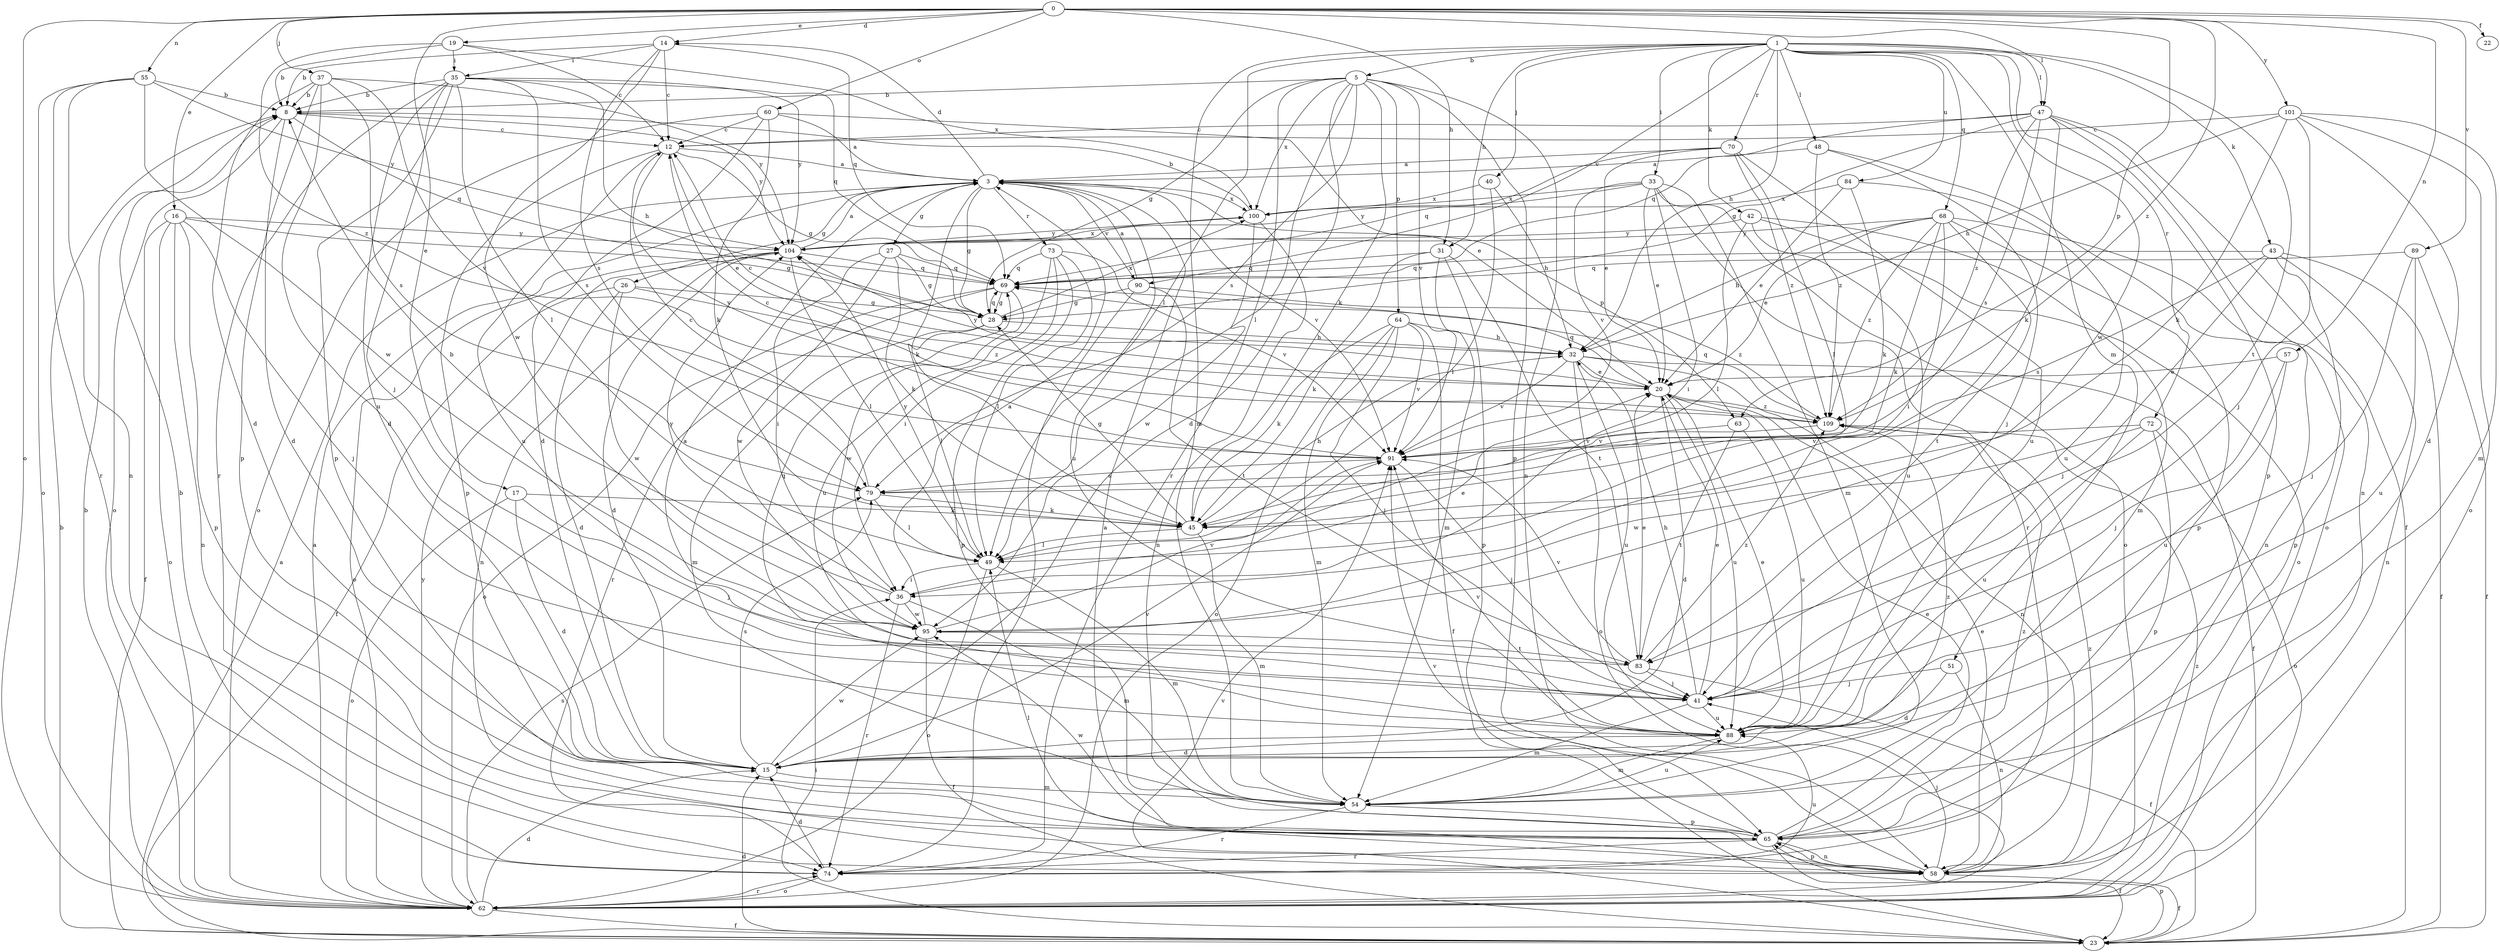 strict digraph  {
0;
1;
3;
5;
8;
12;
14;
15;
16;
17;
19;
20;
22;
23;
26;
27;
28;
31;
32;
33;
35;
36;
37;
40;
41;
42;
43;
45;
47;
48;
49;
51;
54;
55;
57;
58;
60;
62;
63;
64;
65;
68;
69;
70;
72;
73;
74;
79;
83;
84;
88;
89;
90;
91;
95;
100;
101;
104;
109;
0 -> 14  [label=d];
0 -> 16  [label=e];
0 -> 17  [label=e];
0 -> 19  [label=e];
0 -> 22  [label=f];
0 -> 31  [label=h];
0 -> 37  [label=j];
0 -> 47  [label=l];
0 -> 55  [label=n];
0 -> 57  [label=n];
0 -> 60  [label=o];
0 -> 62  [label=o];
0 -> 63  [label=p];
0 -> 89  [label=v];
0 -> 101  [label=y];
0 -> 109  [label=z];
1 -> 5  [label=b];
1 -> 31  [label=h];
1 -> 32  [label=h];
1 -> 33  [label=i];
1 -> 40  [label=j];
1 -> 42  [label=k];
1 -> 43  [label=k];
1 -> 47  [label=l];
1 -> 48  [label=l];
1 -> 49  [label=l];
1 -> 51  [label=m];
1 -> 54  [label=m];
1 -> 68  [label=q];
1 -> 70  [label=r];
1 -> 72  [label=r];
1 -> 83  [label=t];
1 -> 84  [label=u];
1 -> 90  [label=v];
1 -> 95  [label=w];
3 -> 14  [label=d];
3 -> 26  [label=g];
3 -> 27  [label=g];
3 -> 28  [label=g];
3 -> 45  [label=k];
3 -> 63  [label=p];
3 -> 73  [label=r];
3 -> 88  [label=u];
3 -> 90  [label=v];
3 -> 91  [label=v];
3 -> 100  [label=x];
5 -> 8  [label=b];
5 -> 15  [label=d];
5 -> 28  [label=g];
5 -> 45  [label=k];
5 -> 49  [label=l];
5 -> 58  [label=n];
5 -> 64  [label=p];
5 -> 65  [label=p];
5 -> 74  [label=r];
5 -> 79  [label=s];
5 -> 91  [label=v];
5 -> 100  [label=x];
8 -> 12  [label=c];
8 -> 15  [label=d];
8 -> 62  [label=o];
8 -> 69  [label=q];
8 -> 104  [label=y];
12 -> 3  [label=a];
12 -> 20  [label=e];
12 -> 28  [label=g];
12 -> 65  [label=p];
12 -> 88  [label=u];
12 -> 91  [label=v];
14 -> 8  [label=b];
14 -> 12  [label=c];
14 -> 35  [label=i];
14 -> 69  [label=q];
14 -> 79  [label=s];
14 -> 95  [label=w];
15 -> 54  [label=m];
15 -> 79  [label=s];
15 -> 91  [label=v];
15 -> 95  [label=w];
15 -> 109  [label=z];
16 -> 23  [label=f];
16 -> 28  [label=g];
16 -> 41  [label=j];
16 -> 58  [label=n];
16 -> 62  [label=o];
16 -> 65  [label=p];
16 -> 104  [label=y];
17 -> 15  [label=d];
17 -> 41  [label=j];
17 -> 45  [label=k];
17 -> 62  [label=o];
19 -> 8  [label=b];
19 -> 12  [label=c];
19 -> 35  [label=i];
19 -> 100  [label=x];
19 -> 109  [label=z];
20 -> 12  [label=c];
20 -> 15  [label=d];
20 -> 69  [label=q];
20 -> 88  [label=u];
20 -> 104  [label=y];
20 -> 109  [label=z];
23 -> 3  [label=a];
23 -> 8  [label=b];
23 -> 15  [label=d];
23 -> 36  [label=i];
23 -> 65  [label=p];
23 -> 91  [label=v];
26 -> 15  [label=d];
26 -> 23  [label=f];
26 -> 28  [label=g];
26 -> 95  [label=w];
26 -> 109  [label=z];
27 -> 28  [label=g];
27 -> 36  [label=i];
27 -> 45  [label=k];
27 -> 69  [label=q];
27 -> 95  [label=w];
28 -> 32  [label=h];
28 -> 49  [label=l];
28 -> 54  [label=m];
28 -> 69  [label=q];
28 -> 100  [label=x];
31 -> 45  [label=k];
31 -> 54  [label=m];
31 -> 65  [label=p];
31 -> 69  [label=q];
31 -> 83  [label=t];
32 -> 20  [label=e];
32 -> 23  [label=f];
32 -> 58  [label=n];
32 -> 62  [label=o];
32 -> 88  [label=u];
32 -> 91  [label=v];
33 -> 20  [label=e];
33 -> 36  [label=i];
33 -> 54  [label=m];
33 -> 62  [label=o];
33 -> 74  [label=r];
33 -> 91  [label=v];
33 -> 100  [label=x];
33 -> 104  [label=y];
35 -> 8  [label=b];
35 -> 15  [label=d];
35 -> 32  [label=h];
35 -> 41  [label=j];
35 -> 49  [label=l];
35 -> 65  [label=p];
35 -> 69  [label=q];
35 -> 74  [label=r];
35 -> 79  [label=s];
35 -> 104  [label=y];
36 -> 8  [label=b];
36 -> 20  [label=e];
36 -> 54  [label=m];
36 -> 74  [label=r];
36 -> 95  [label=w];
36 -> 104  [label=y];
37 -> 8  [label=b];
37 -> 15  [label=d];
37 -> 65  [label=p];
37 -> 79  [label=s];
37 -> 88  [label=u];
37 -> 91  [label=v];
37 -> 104  [label=y];
40 -> 32  [label=h];
40 -> 49  [label=l];
40 -> 100  [label=x];
41 -> 3  [label=a];
41 -> 20  [label=e];
41 -> 32  [label=h];
41 -> 54  [label=m];
41 -> 88  [label=u];
42 -> 49  [label=l];
42 -> 54  [label=m];
42 -> 62  [label=o];
42 -> 88  [label=u];
42 -> 104  [label=y];
43 -> 23  [label=f];
43 -> 41  [label=j];
43 -> 58  [label=n];
43 -> 65  [label=p];
43 -> 69  [label=q];
43 -> 79  [label=s];
45 -> 28  [label=g];
45 -> 32  [label=h];
45 -> 49  [label=l];
45 -> 54  [label=m];
47 -> 12  [label=c];
47 -> 23  [label=f];
47 -> 28  [label=g];
47 -> 45  [label=k];
47 -> 58  [label=n];
47 -> 65  [label=p];
47 -> 69  [label=q];
47 -> 79  [label=s];
47 -> 109  [label=z];
48 -> 3  [label=a];
48 -> 41  [label=j];
48 -> 62  [label=o];
48 -> 109  [label=z];
49 -> 36  [label=i];
49 -> 54  [label=m];
49 -> 62  [label=o];
49 -> 104  [label=y];
51 -> 15  [label=d];
51 -> 41  [label=j];
51 -> 58  [label=n];
54 -> 65  [label=p];
54 -> 74  [label=r];
54 -> 88  [label=u];
55 -> 8  [label=b];
55 -> 58  [label=n];
55 -> 62  [label=o];
55 -> 74  [label=r];
55 -> 95  [label=w];
55 -> 104  [label=y];
57 -> 20  [label=e];
57 -> 41  [label=j];
57 -> 88  [label=u];
58 -> 3  [label=a];
58 -> 20  [label=e];
58 -> 23  [label=f];
58 -> 41  [label=j];
58 -> 49  [label=l];
58 -> 65  [label=p];
58 -> 91  [label=v];
58 -> 109  [label=z];
60 -> 3  [label=a];
60 -> 12  [label=c];
60 -> 15  [label=d];
60 -> 20  [label=e];
60 -> 45  [label=k];
60 -> 62  [label=o];
62 -> 3  [label=a];
62 -> 8  [label=b];
62 -> 15  [label=d];
62 -> 23  [label=f];
62 -> 74  [label=r];
62 -> 79  [label=s];
62 -> 104  [label=y];
62 -> 109  [label=z];
63 -> 83  [label=t];
63 -> 88  [label=u];
63 -> 91  [label=v];
64 -> 23  [label=f];
64 -> 32  [label=h];
64 -> 41  [label=j];
64 -> 45  [label=k];
64 -> 54  [label=m];
64 -> 62  [label=o];
64 -> 91  [label=v];
65 -> 20  [label=e];
65 -> 23  [label=f];
65 -> 58  [label=n];
65 -> 74  [label=r];
65 -> 95  [label=w];
65 -> 109  [label=z];
68 -> 20  [label=e];
68 -> 32  [label=h];
68 -> 36  [label=i];
68 -> 45  [label=k];
68 -> 58  [label=n];
68 -> 65  [label=p];
68 -> 83  [label=t];
68 -> 104  [label=y];
68 -> 109  [label=z];
69 -> 28  [label=g];
69 -> 62  [label=o];
69 -> 74  [label=r];
69 -> 95  [label=w];
70 -> 3  [label=a];
70 -> 20  [label=e];
70 -> 49  [label=l];
70 -> 69  [label=q];
70 -> 88  [label=u];
70 -> 109  [label=z];
72 -> 62  [label=o];
72 -> 65  [label=p];
72 -> 88  [label=u];
72 -> 91  [label=v];
72 -> 95  [label=w];
73 -> 36  [label=i];
73 -> 49  [label=l];
73 -> 65  [label=p];
73 -> 69  [label=q];
73 -> 88  [label=u];
73 -> 91  [label=v];
74 -> 8  [label=b];
74 -> 15  [label=d];
74 -> 62  [label=o];
74 -> 88  [label=u];
79 -> 12  [label=c];
79 -> 45  [label=k];
79 -> 49  [label=l];
83 -> 20  [label=e];
83 -> 23  [label=f];
83 -> 41  [label=j];
83 -> 69  [label=q];
83 -> 91  [label=v];
83 -> 109  [label=z];
84 -> 20  [label=e];
84 -> 45  [label=k];
84 -> 88  [label=u];
84 -> 100  [label=x];
88 -> 15  [label=d];
88 -> 20  [label=e];
88 -> 54  [label=m];
88 -> 91  [label=v];
89 -> 23  [label=f];
89 -> 41  [label=j];
89 -> 69  [label=q];
89 -> 88  [label=u];
90 -> 3  [label=a];
90 -> 28  [label=g];
90 -> 74  [label=r];
90 -> 83  [label=t];
90 -> 109  [label=z];
91 -> 12  [label=c];
91 -> 41  [label=j];
91 -> 79  [label=s];
95 -> 3  [label=a];
95 -> 23  [label=f];
95 -> 83  [label=t];
95 -> 91  [label=v];
100 -> 8  [label=b];
100 -> 58  [label=n];
100 -> 95  [label=w];
100 -> 104  [label=y];
101 -> 12  [label=c];
101 -> 15  [label=d];
101 -> 32  [label=h];
101 -> 41  [label=j];
101 -> 45  [label=k];
101 -> 54  [label=m];
101 -> 62  [label=o];
104 -> 3  [label=a];
104 -> 15  [label=d];
104 -> 49  [label=l];
104 -> 58  [label=n];
104 -> 62  [label=o];
104 -> 69  [label=q];
104 -> 100  [label=x];
109 -> 69  [label=q];
109 -> 91  [label=v];
}

